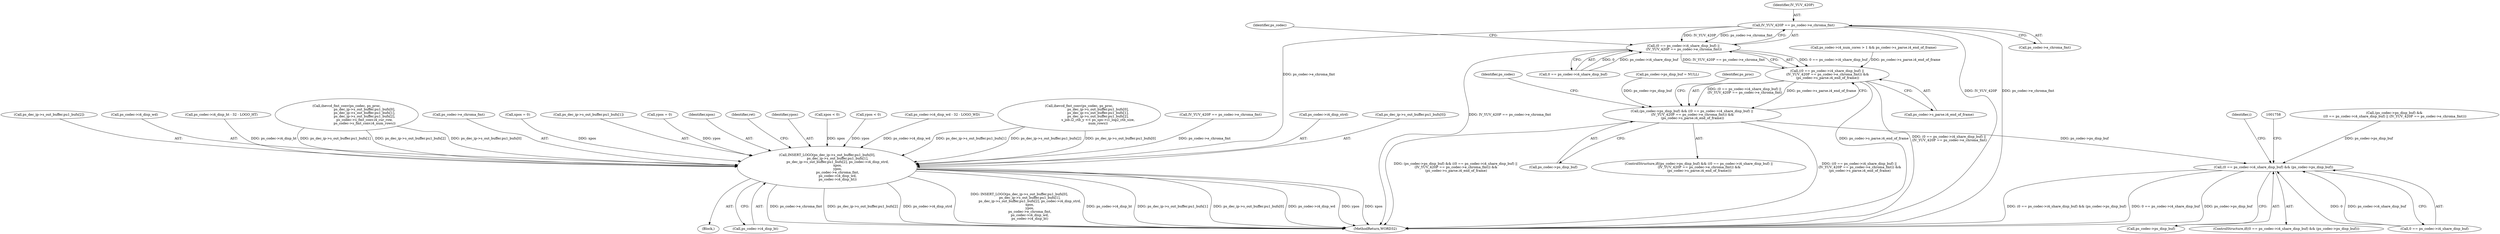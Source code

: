 digraph "0_Android_a33f6725d7e9f92330f995ce2dcf4faa33f6433f@pointer" {
"1001575" [label="(Call,IV_YUV_420P == ps_codec->e_chroma_fmt)"];
"1001569" [label="(Call,(0 == ps_codec->i4_share_disp_buf) ||\n (IV_YUV_420P == ps_codec->e_chroma_fmt))"];
"1001568" [label="(Call,((0 == ps_codec->i4_share_disp_buf) ||\n (IV_YUV_420P == ps_codec->e_chroma_fmt)) &&\n (ps_codec->s_parse.i4_end_of_frame))"];
"1001564" [label="(Call,(ps_codec->ps_disp_buf) && ((0 == ps_codec->i4_share_disp_buf) ||\n (IV_YUV_420P == ps_codec->e_chroma_fmt)) &&\n (ps_codec->s_parse.i4_end_of_frame))"];
"1001747" [label="(Call,(0 == ps_codec->i4_share_disp_buf) && (ps_codec->ps_disp_buf))"];
"1001868" [label="(Call,INSERT_LOGO(ps_dec_ip->s_out_buffer.pu1_bufs[0],\n                    ps_dec_ip->s_out_buffer.pu1_bufs[1],\n                    ps_dec_ip->s_out_buffer.pu1_bufs[2], ps_codec->i4_disp_strd,\n                    xpos,\n                    ypos,\n                    ps_codec->e_chroma_fmt,\n                    ps_codec->i4_disp_wd,\n                    ps_codec->i4_disp_ht))"];
"1001564" [label="(Call,(ps_codec->ps_disp_buf) && ((0 == ps_codec->i4_share_disp_buf) ||\n (IV_YUV_420P == ps_codec->e_chroma_fmt)) &&\n (ps_codec->s_parse.i4_end_of_frame))"];
"1001753" [label="(Call,ps_codec->ps_disp_buf)"];
"1001876" [label="(Call,ps_dec_ip->s_out_buffer.pu1_bufs[1])"];
"1001858" [label="(Call,ypos = 0)"];
"1001588" [label="(Identifier,ps_proc)"];
"1001893" [label="(Identifier,xpos)"];
"1001569" [label="(Call,(0 == ps_codec->i4_share_disp_buf) ||\n (IV_YUV_420P == ps_codec->e_chroma_fmt))"];
"1001905" [label="(Identifier,ret)"];
"1001894" [label="(Identifier,ypos)"];
"1001568" [label="(Call,((0 == ps_codec->i4_share_disp_buf) ||\n (IV_YUV_420P == ps_codec->e_chroma_fmt)) &&\n (ps_codec->s_parse.i4_end_of_frame))"];
"1001862" [label="(Call,xpos < 0)"];
"1001570" [label="(Call,0 == ps_codec->i4_share_disp_buf)"];
"1001565" [label="(Call,ps_codec->ps_disp_buf)"];
"1001901" [label="(Call,ps_codec->i4_disp_ht)"];
"1001285" [label="(Call,(ps_codec->ps_disp_buf) &&\n ((0 == ps_codec->i4_share_disp_buf) || (IV_YUV_420P == ps_codec->e_chroma_fmt)))"];
"1001576" [label="(Identifier,IV_YUV_420P)"];
"1001855" [label="(Call,ypos < 0)"];
"1001747" [label="(Call,(0 == ps_codec->i4_share_disp_buf) && (ps_codec->ps_disp_buf))"];
"1001837" [label="(Call,ps_codec->i4_disp_wd - 32 - LOGO_WD)"];
"1001746" [label="(ControlStructure,if((0 == ps_codec->i4_share_disp_buf) && (ps_codec->ps_disp_buf)))"];
"1001563" [label="(ControlStructure,if((ps_codec->ps_disp_buf) && ((0 == ps_codec->i4_share_disp_buf) ||\n (IV_YUV_420P == ps_codec->e_chroma_fmt)) &&\n (ps_codec->s_parse.i4_end_of_frame)))"];
"1001906" [label="(MethodReturn,WORD32)"];
"1001530" [label="(Call,ihevcd_fmt_conv(ps_codec, ps_proc,\n                                    ps_dec_ip->s_out_buffer.pu1_bufs[0],\n                                    ps_dec_ip->s_out_buffer.pu1_bufs[1],\n                                    ps_dec_ip->s_out_buffer.pu1_bufs[2],\n                                    s_job.i2_ctb_y << ps_sps->i1_log2_ctb_size,\n                                    num_rows))"];
"1001295" [label="(Call,IV_YUV_420P == ps_codec->e_chroma_fmt)"];
"1001683" [label="(Identifier,ps_codec)"];
"1001580" [label="(Call,ps_codec->s_parse.i4_end_of_frame)"];
"1001748" [label="(Call,0 == ps_codec->i4_share_disp_buf)"];
"1001582" [label="(Identifier,ps_codec)"];
"1001890" [label="(Call,ps_codec->i4_disp_strd)"];
"1001577" [label="(Call,ps_codec->e_chroma_fmt)"];
"1001869" [label="(Call,ps_dec_ip->s_out_buffer.pu1_bufs[0])"];
"1001883" [label="(Call,ps_dec_ip->s_out_buffer.pu1_bufs[2])"];
"1001898" [label="(Call,ps_codec->i4_disp_wd)"];
"1001868" [label="(Call,INSERT_LOGO(ps_dec_ip->s_out_buffer.pu1_bufs[0],\n                    ps_dec_ip->s_out_buffer.pu1_bufs[1],\n                    ps_dec_ip->s_out_buffer.pu1_bufs[2], ps_codec->i4_disp_strd,\n                    xpos,\n                    ypos,\n                    ps_codec->e_chroma_fmt,\n                    ps_codec->i4_disp_wd,\n                    ps_codec->i4_disp_ht))"];
"1001847" [label="(Call,ps_codec->i4_disp_ht - 32 - LOGO_HT)"];
"1001768" [label="(Identifier,i)"];
"1001259" [label="(Call,ps_codec->i4_num_cores > 1 && ps_codec->s_parse.i4_end_of_frame)"];
"1001637" [label="(Call,ihevcd_fmt_conv(ps_codec, ps_proc,\n                                  ps_dec_ip->s_out_buffer.pu1_bufs[0],\n                                  ps_dec_ip->s_out_buffer.pu1_bufs[1],\n                                  ps_dec_ip->s_out_buffer.pu1_bufs[2],\n                                  ps_codec->s_fmt_conv.i4_cur_row,\n                                  ps_codec->s_fmt_conv.i4_num_rows))"];
"1001833" [label="(Block,)"];
"1001895" [label="(Call,ps_codec->e_chroma_fmt)"];
"1000768" [label="(Call,ps_codec->ps_disp_buf = NULL)"];
"1001575" [label="(Call,IV_YUV_420P == ps_codec->e_chroma_fmt)"];
"1001865" [label="(Call,xpos = 0)"];
"1001575" -> "1001569"  [label="AST: "];
"1001575" -> "1001577"  [label="CFG: "];
"1001576" -> "1001575"  [label="AST: "];
"1001577" -> "1001575"  [label="AST: "];
"1001569" -> "1001575"  [label="CFG: "];
"1001575" -> "1001906"  [label="DDG: IV_YUV_420P"];
"1001575" -> "1001906"  [label="DDG: ps_codec->e_chroma_fmt"];
"1001575" -> "1001569"  [label="DDG: IV_YUV_420P"];
"1001575" -> "1001569"  [label="DDG: ps_codec->e_chroma_fmt"];
"1001575" -> "1001868"  [label="DDG: ps_codec->e_chroma_fmt"];
"1001569" -> "1001568"  [label="AST: "];
"1001569" -> "1001570"  [label="CFG: "];
"1001570" -> "1001569"  [label="AST: "];
"1001582" -> "1001569"  [label="CFG: "];
"1001568" -> "1001569"  [label="CFG: "];
"1001569" -> "1001906"  [label="DDG: IV_YUV_420P == ps_codec->e_chroma_fmt"];
"1001569" -> "1001568"  [label="DDG: 0 == ps_codec->i4_share_disp_buf"];
"1001569" -> "1001568"  [label="DDG: IV_YUV_420P == ps_codec->e_chroma_fmt"];
"1001570" -> "1001569"  [label="DDG: 0"];
"1001570" -> "1001569"  [label="DDG: ps_codec->i4_share_disp_buf"];
"1001568" -> "1001564"  [label="AST: "];
"1001568" -> "1001580"  [label="CFG: "];
"1001580" -> "1001568"  [label="AST: "];
"1001564" -> "1001568"  [label="CFG: "];
"1001568" -> "1001906"  [label="DDG: ps_codec->s_parse.i4_end_of_frame"];
"1001568" -> "1001906"  [label="DDG: (0 == ps_codec->i4_share_disp_buf) ||\n (IV_YUV_420P == ps_codec->e_chroma_fmt)"];
"1001568" -> "1001564"  [label="DDG: (0 == ps_codec->i4_share_disp_buf) ||\n (IV_YUV_420P == ps_codec->e_chroma_fmt)"];
"1001568" -> "1001564"  [label="DDG: ps_codec->s_parse.i4_end_of_frame"];
"1001259" -> "1001568"  [label="DDG: ps_codec->s_parse.i4_end_of_frame"];
"1001564" -> "1001563"  [label="AST: "];
"1001564" -> "1001565"  [label="CFG: "];
"1001565" -> "1001564"  [label="AST: "];
"1001588" -> "1001564"  [label="CFG: "];
"1001683" -> "1001564"  [label="CFG: "];
"1001564" -> "1001906"  [label="DDG: (ps_codec->ps_disp_buf) && ((0 == ps_codec->i4_share_disp_buf) ||\n (IV_YUV_420P == ps_codec->e_chroma_fmt)) &&\n (ps_codec->s_parse.i4_end_of_frame)"];
"1001564" -> "1001906"  [label="DDG: ((0 == ps_codec->i4_share_disp_buf) ||\n (IV_YUV_420P == ps_codec->e_chroma_fmt)) &&\n (ps_codec->s_parse.i4_end_of_frame)"];
"1000768" -> "1001564"  [label="DDG: ps_codec->ps_disp_buf"];
"1001564" -> "1001747"  [label="DDG: ps_codec->ps_disp_buf"];
"1001747" -> "1001746"  [label="AST: "];
"1001747" -> "1001748"  [label="CFG: "];
"1001747" -> "1001753"  [label="CFG: "];
"1001748" -> "1001747"  [label="AST: "];
"1001753" -> "1001747"  [label="AST: "];
"1001758" -> "1001747"  [label="CFG: "];
"1001768" -> "1001747"  [label="CFG: "];
"1001747" -> "1001906"  [label="DDG: (0 == ps_codec->i4_share_disp_buf) && (ps_codec->ps_disp_buf)"];
"1001747" -> "1001906"  [label="DDG: 0 == ps_codec->i4_share_disp_buf"];
"1001747" -> "1001906"  [label="DDG: ps_codec->ps_disp_buf"];
"1001748" -> "1001747"  [label="DDG: 0"];
"1001748" -> "1001747"  [label="DDG: ps_codec->i4_share_disp_buf"];
"1001285" -> "1001747"  [label="DDG: ps_codec->ps_disp_buf"];
"1001868" -> "1001833"  [label="AST: "];
"1001868" -> "1001901"  [label="CFG: "];
"1001869" -> "1001868"  [label="AST: "];
"1001876" -> "1001868"  [label="AST: "];
"1001883" -> "1001868"  [label="AST: "];
"1001890" -> "1001868"  [label="AST: "];
"1001893" -> "1001868"  [label="AST: "];
"1001894" -> "1001868"  [label="AST: "];
"1001895" -> "1001868"  [label="AST: "];
"1001898" -> "1001868"  [label="AST: "];
"1001901" -> "1001868"  [label="AST: "];
"1001905" -> "1001868"  [label="CFG: "];
"1001868" -> "1001906"  [label="DDG: ypos"];
"1001868" -> "1001906"  [label="DDG: xpos"];
"1001868" -> "1001906"  [label="DDG: ps_codec->e_chroma_fmt"];
"1001868" -> "1001906"  [label="DDG: ps_dec_ip->s_out_buffer.pu1_bufs[2]"];
"1001868" -> "1001906"  [label="DDG: ps_codec->i4_disp_strd"];
"1001868" -> "1001906"  [label="DDG: INSERT_LOGO(ps_dec_ip->s_out_buffer.pu1_bufs[0],\n                    ps_dec_ip->s_out_buffer.pu1_bufs[1],\n                    ps_dec_ip->s_out_buffer.pu1_bufs[2], ps_codec->i4_disp_strd,\n                    xpos,\n                    ypos,\n                    ps_codec->e_chroma_fmt,\n                    ps_codec->i4_disp_wd,\n                    ps_codec->i4_disp_ht)"];
"1001868" -> "1001906"  [label="DDG: ps_codec->i4_disp_ht"];
"1001868" -> "1001906"  [label="DDG: ps_dec_ip->s_out_buffer.pu1_bufs[1]"];
"1001868" -> "1001906"  [label="DDG: ps_dec_ip->s_out_buffer.pu1_bufs[0]"];
"1001868" -> "1001906"  [label="DDG: ps_codec->i4_disp_wd"];
"1001637" -> "1001868"  [label="DDG: ps_dec_ip->s_out_buffer.pu1_bufs[0]"];
"1001637" -> "1001868"  [label="DDG: ps_dec_ip->s_out_buffer.pu1_bufs[1]"];
"1001637" -> "1001868"  [label="DDG: ps_dec_ip->s_out_buffer.pu1_bufs[2]"];
"1001530" -> "1001868"  [label="DDG: ps_dec_ip->s_out_buffer.pu1_bufs[0]"];
"1001530" -> "1001868"  [label="DDG: ps_dec_ip->s_out_buffer.pu1_bufs[1]"];
"1001530" -> "1001868"  [label="DDG: ps_dec_ip->s_out_buffer.pu1_bufs[2]"];
"1001862" -> "1001868"  [label="DDG: xpos"];
"1001865" -> "1001868"  [label="DDG: xpos"];
"1001858" -> "1001868"  [label="DDG: ypos"];
"1001855" -> "1001868"  [label="DDG: ypos"];
"1001295" -> "1001868"  [label="DDG: ps_codec->e_chroma_fmt"];
"1001837" -> "1001868"  [label="DDG: ps_codec->i4_disp_wd"];
"1001847" -> "1001868"  [label="DDG: ps_codec->i4_disp_ht"];
}
